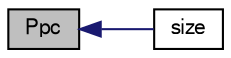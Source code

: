 digraph "Ppc"
{
  bgcolor="transparent";
  edge [fontname="FreeSans",fontsize="10",labelfontname="FreeSans",labelfontsize="10"];
  node [fontname="FreeSans",fontsize="10",shape=record];
  rankdir="LR";
  Node709 [label="Ppc",height=0.2,width=0.4,color="black", fillcolor="grey75", style="filled", fontcolor="black"];
  Node709 -> Node710 [dir="back",color="midnightblue",fontsize="10",style="solid",fontname="FreeSans"];
  Node710 [label="size",height=0.2,width=0.4,color="black",URL="$a29842.html#a9facbf0a118d395c89884e45a5ca4e4b",tooltip="Return the number of liquids in the mixture. "];
}
